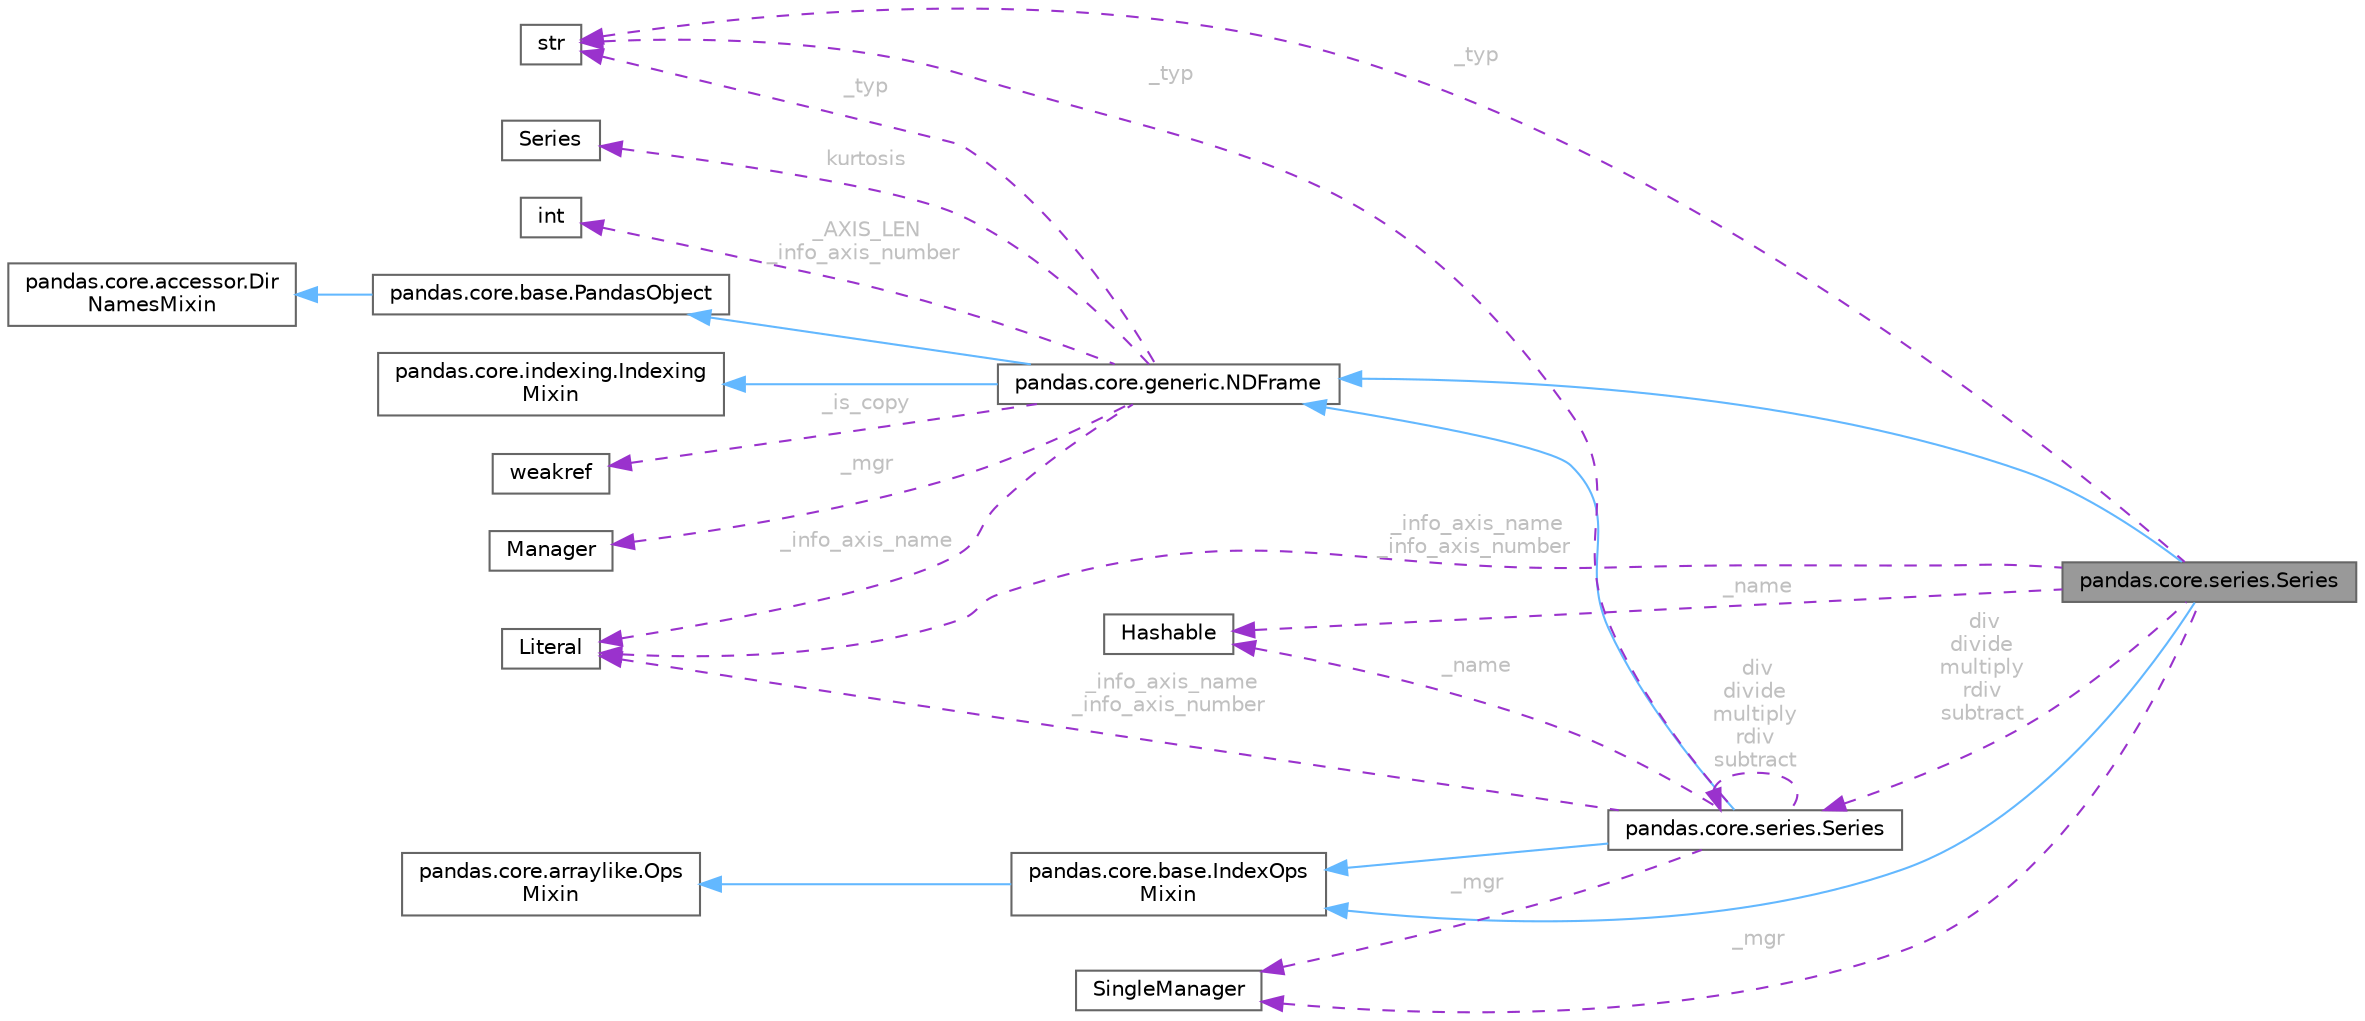 digraph "pandas.core.series.Series"
{
 // LATEX_PDF_SIZE
  bgcolor="transparent";
  edge [fontname=Helvetica,fontsize=10,labelfontname=Helvetica,labelfontsize=10];
  node [fontname=Helvetica,fontsize=10,shape=box,height=0.2,width=0.4];
  rankdir="LR";
  Node1 [id="Node000001",label="pandas.core.series.Series",height=0.2,width=0.4,color="gray40", fillcolor="grey60", style="filled", fontcolor="black",tooltip=" "];
  Node2 -> Node1 [id="edge25_Node000001_Node000002",dir="back",color="steelblue1",style="solid",tooltip=" "];
  Node2 [id="Node000002",label="pandas.core.base.IndexOps\lMixin",height=0.2,width=0.4,color="gray40", fillcolor="white", style="filled",URL="$classpandas_1_1core_1_1base_1_1IndexOpsMixin.html",tooltip=" "];
  Node3 -> Node2 [id="edge26_Node000002_Node000003",dir="back",color="steelblue1",style="solid",tooltip=" "];
  Node3 [id="Node000003",label="pandas.core.arraylike.Ops\lMixin",height=0.2,width=0.4,color="gray40", fillcolor="white", style="filled",URL="$classpandas_1_1core_1_1arraylike_1_1OpsMixin.html",tooltip=" "];
  Node4 -> Node1 [id="edge27_Node000001_Node000004",dir="back",color="steelblue1",style="solid",tooltip=" "];
  Node4 [id="Node000004",label="pandas.core.generic.NDFrame",height=0.2,width=0.4,color="gray40", fillcolor="white", style="filled",URL="$classpandas_1_1core_1_1generic_1_1NDFrame.html",tooltip=" "];
  Node5 -> Node4 [id="edge28_Node000004_Node000005",dir="back",color="steelblue1",style="solid",tooltip=" "];
  Node5 [id="Node000005",label="pandas.core.base.PandasObject",height=0.2,width=0.4,color="gray40", fillcolor="white", style="filled",URL="$classpandas_1_1core_1_1base_1_1PandasObject.html",tooltip=" "];
  Node6 -> Node5 [id="edge29_Node000005_Node000006",dir="back",color="steelblue1",style="solid",tooltip=" "];
  Node6 [id="Node000006",label="pandas.core.accessor.Dir\lNamesMixin",height=0.2,width=0.4,color="gray40", fillcolor="white", style="filled",URL="$classpandas_1_1core_1_1accessor_1_1DirNamesMixin.html",tooltip=" "];
  Node7 -> Node4 [id="edge30_Node000004_Node000007",dir="back",color="steelblue1",style="solid",tooltip=" "];
  Node7 [id="Node000007",label="pandas.core.indexing.Indexing\lMixin",height=0.2,width=0.4,color="gray40", fillcolor="white", style="filled",URL="$classpandas_1_1core_1_1indexing_1_1IndexingMixin.html",tooltip=" "];
  Node8 -> Node4 [id="edge31_Node000004_Node000008",dir="back",color="darkorchid3",style="dashed",tooltip=" ",label=" _is_copy",fontcolor="grey" ];
  Node8 [id="Node000008",label="weakref",height=0.2,width=0.4,color="gray40", fillcolor="white", style="filled",tooltip=" "];
  Node9 -> Node4 [id="edge32_Node000004_Node000009",dir="back",color="darkorchid3",style="dashed",tooltip=" ",label=" _mgr",fontcolor="grey" ];
  Node9 [id="Node000009",label="Manager",height=0.2,width=0.4,color="gray40", fillcolor="white", style="filled",tooltip=" "];
  Node10 -> Node4 [id="edge33_Node000004_Node000010",dir="back",color="darkorchid3",style="dashed",tooltip=" ",label=" _typ",fontcolor="grey" ];
  Node10 [id="Node000010",label="str",height=0.2,width=0.4,color="gray40", fillcolor="white", style="filled",tooltip=" "];
  Node11 -> Node4 [id="edge34_Node000004_Node000011",dir="back",color="darkorchid3",style="dashed",tooltip=" ",label=" _AXIS_LEN\n_info_axis_number",fontcolor="grey" ];
  Node11 [id="Node000011",label="int",height=0.2,width=0.4,color="gray40", fillcolor="white", style="filled",tooltip=" "];
  Node12 -> Node4 [id="edge35_Node000004_Node000012",dir="back",color="darkorchid3",style="dashed",tooltip=" ",label=" _info_axis_name",fontcolor="grey" ];
  Node12 [id="Node000012",label="Literal",height=0.2,width=0.4,color="gray40", fillcolor="white", style="filled",tooltip=" "];
  Node13 -> Node4 [id="edge36_Node000004_Node000013",dir="back",color="darkorchid3",style="dashed",tooltip=" ",label=" kurtosis",fontcolor="grey" ];
  Node13 [id="Node000013",label="Series",height=0.2,width=0.4,color="gray40", fillcolor="white", style="filled",tooltip=" "];
  Node10 -> Node1 [id="edge37_Node000001_Node000010",dir="back",color="darkorchid3",style="dashed",tooltip=" ",label=" _typ",fontcolor="grey" ];
  Node14 -> Node1 [id="edge38_Node000001_Node000014",dir="back",color="darkorchid3",style="dashed",tooltip=" ",label=" _name",fontcolor="grey" ];
  Node14 [id="Node000014",label="Hashable",height=0.2,width=0.4,color="gray40", fillcolor="white", style="filled",tooltip=" "];
  Node15 -> Node1 [id="edge39_Node000001_Node000015",dir="back",color="darkorchid3",style="dashed",tooltip=" ",label=" _mgr",fontcolor="grey" ];
  Node15 [id="Node000015",label="SingleManager",height=0.2,width=0.4,color="gray40", fillcolor="white", style="filled",tooltip=" "];
  Node12 -> Node1 [id="edge40_Node000001_Node000012",dir="back",color="darkorchid3",style="dashed",tooltip=" ",label=" _info_axis_name\n_info_axis_number",fontcolor="grey" ];
  Node16 -> Node1 [id="edge41_Node000001_Node000016",dir="back",color="darkorchid3",style="dashed",tooltip=" ",label=" div\ndivide\nmultiply\nrdiv\nsubtract",fontcolor="grey" ];
  Node16 [id="Node000016",label="pandas.core.series.Series",height=0.2,width=0.4,color="gray40", fillcolor="white", style="filled",URL="$classpandas_1_1core_1_1series_1_1Series.html",tooltip=" "];
  Node2 -> Node16 [id="edge42_Node000016_Node000002",dir="back",color="steelblue1",style="solid",tooltip=" "];
  Node4 -> Node16 [id="edge43_Node000016_Node000004",dir="back",color="steelblue1",style="solid",tooltip=" "];
  Node10 -> Node16 [id="edge44_Node000016_Node000010",dir="back",color="darkorchid3",style="dashed",tooltip=" ",label=" _typ",fontcolor="grey" ];
  Node14 -> Node16 [id="edge45_Node000016_Node000014",dir="back",color="darkorchid3",style="dashed",tooltip=" ",label=" _name",fontcolor="grey" ];
  Node15 -> Node16 [id="edge46_Node000016_Node000015",dir="back",color="darkorchid3",style="dashed",tooltip=" ",label=" _mgr",fontcolor="grey" ];
  Node12 -> Node16 [id="edge47_Node000016_Node000012",dir="back",color="darkorchid3",style="dashed",tooltip=" ",label=" _info_axis_name\n_info_axis_number",fontcolor="grey" ];
  Node16 -> Node16 [id="edge48_Node000016_Node000016",dir="back",color="darkorchid3",style="dashed",tooltip=" ",label=" div\ndivide\nmultiply\nrdiv\nsubtract",fontcolor="grey" ];
}
